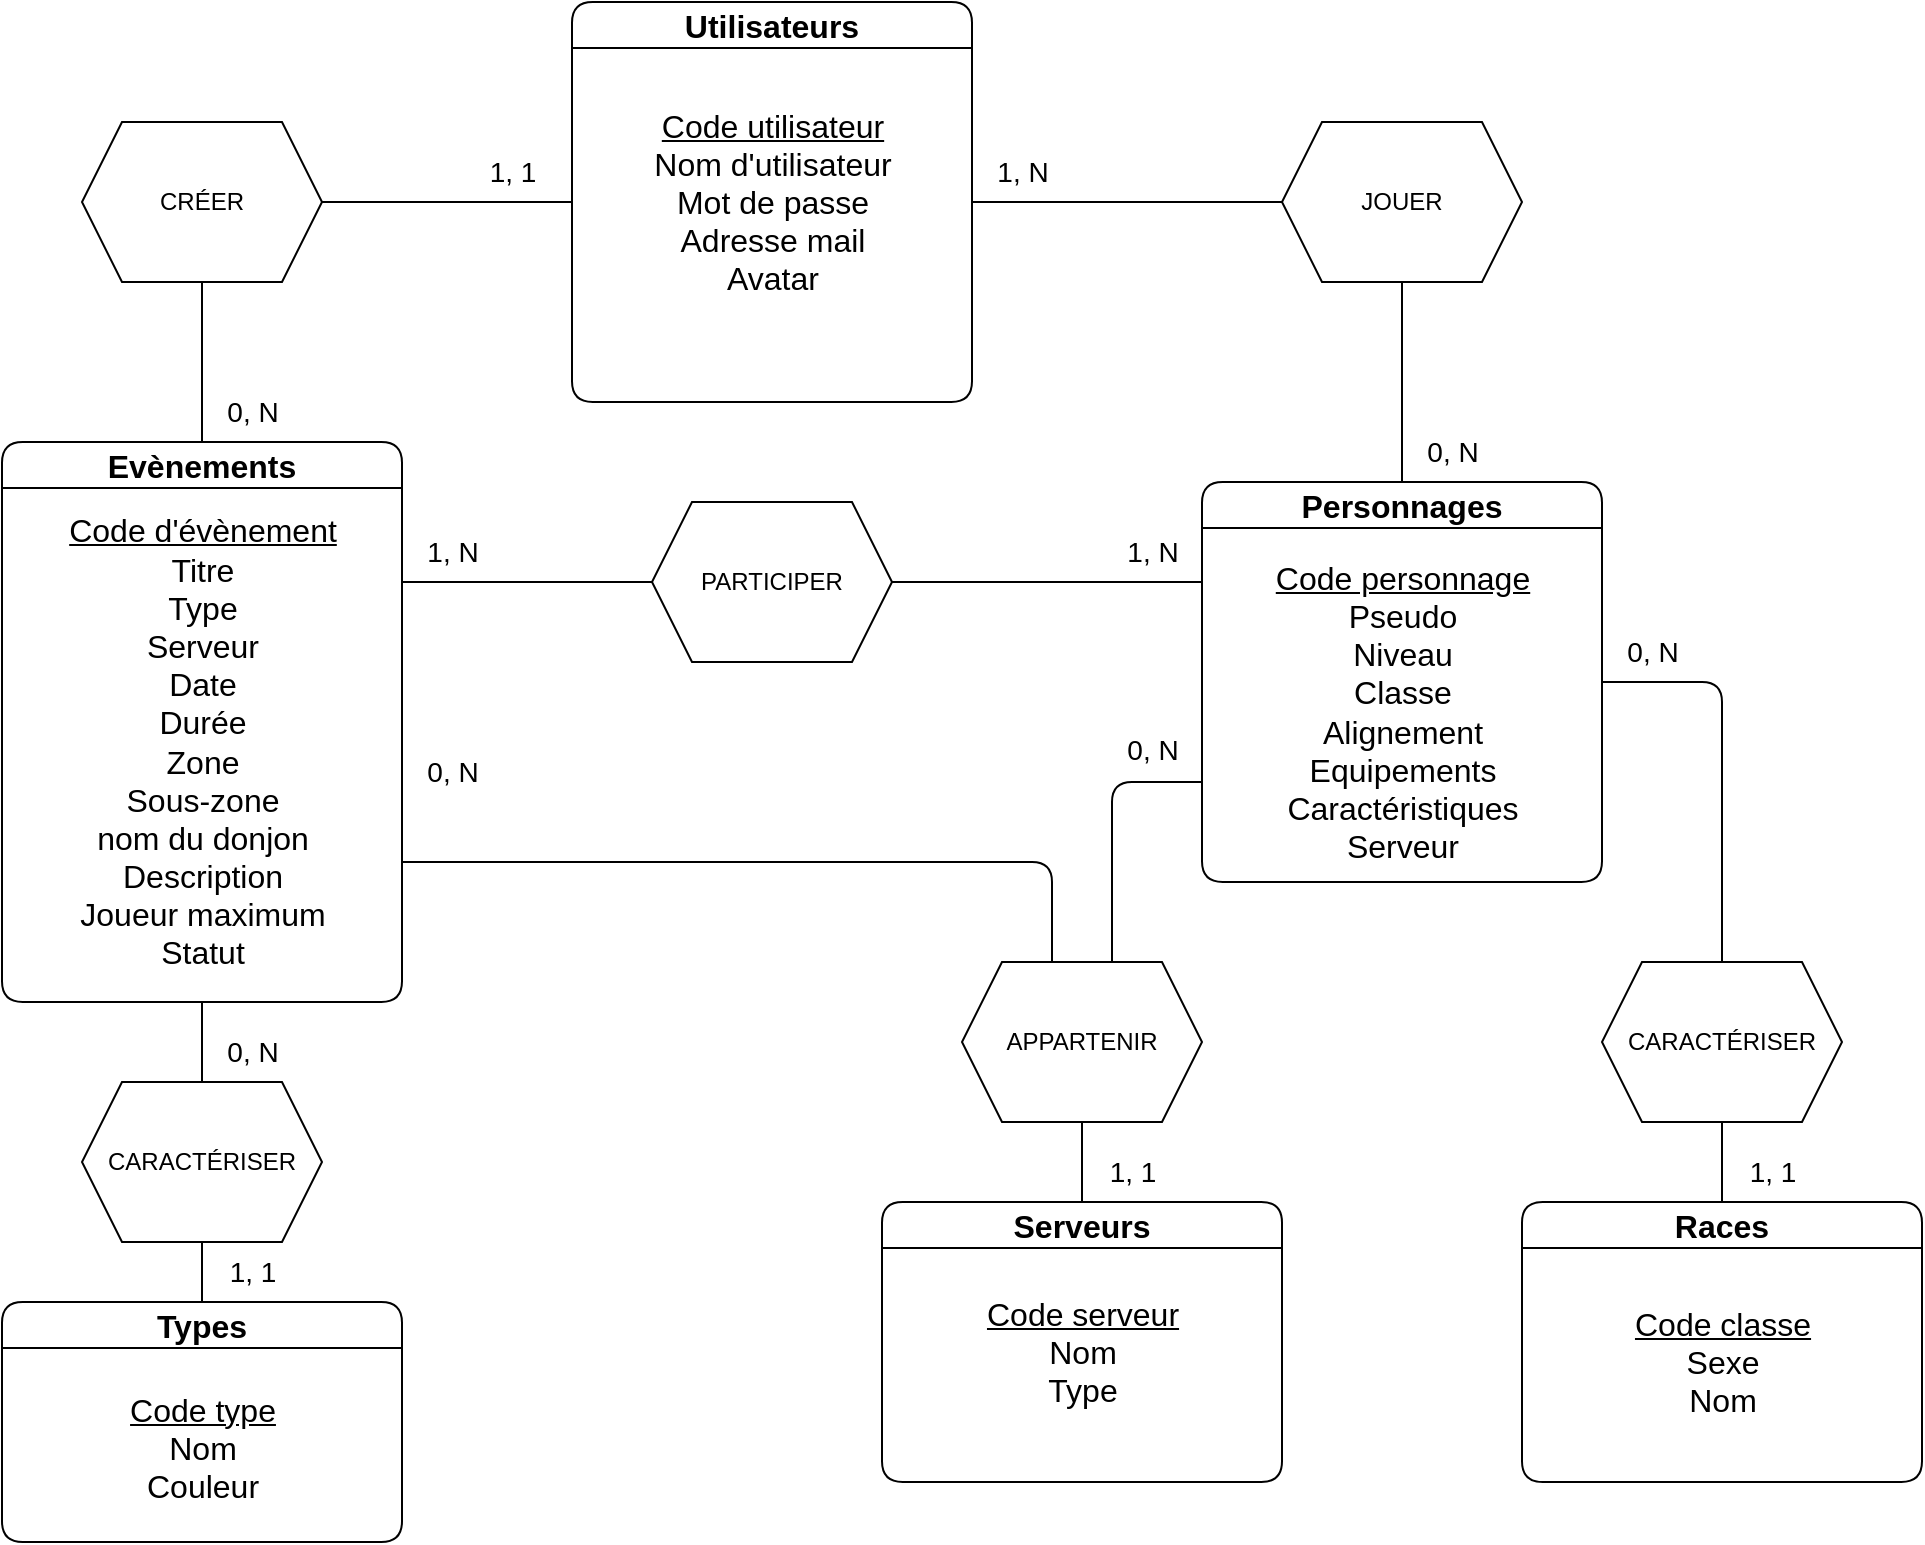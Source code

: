 <mxfile>
    <diagram id="jtF6xPpKGA2alfhUz21c" name="Page-1">
        <mxGraphModel dx="979" dy="802" grid="1" gridSize="10" guides="1" tooltips="1" connect="1" arrows="1" fold="1" page="1" pageScale="1" pageWidth="1169" pageHeight="827" math="0" shadow="0">
            <root>
                <mxCell id="0"/>
                <mxCell id="1" parent="0"/>
                <mxCell id="2" value="&lt;span style=&quot;font-size: 16px;&quot;&gt;Personnages&lt;/span&gt;" style="swimlane;whiteSpace=wrap;html=1;fillColor=#FFFFFF;rounded=1;shadow=0;glass=0;swimlaneLine=1;separatorColor=none;" parent="1" vertex="1">
                    <mxGeometry x="800" y="280" width="200" height="200" as="geometry"/>
                </mxCell>
                <mxCell id="4" value="&lt;span style=&quot;font-size: 16px;&quot;&gt;&lt;u&gt;Code personnage&lt;/u&gt;&lt;/span&gt;&lt;div&gt;&lt;span style=&quot;font-size: 16px;&quot;&gt;Pseudo&lt;/span&gt;&lt;/div&gt;&lt;div&gt;&lt;span style=&quot;font-size: 16px;&quot;&gt;Niveau&lt;/span&gt;&lt;/div&gt;&lt;div&gt;&lt;span style=&quot;font-size: 16px;&quot;&gt;Classe&lt;/span&gt;&lt;/div&gt;&lt;div&gt;&lt;span style=&quot;font-size: 16px;&quot;&gt;Alignement&lt;/span&gt;&lt;/div&gt;&lt;div&gt;&lt;span style=&quot;font-size: 16px;&quot;&gt;Equipements&lt;/span&gt;&lt;/div&gt;&lt;div&gt;&lt;span style=&quot;font-size: 16px;&quot;&gt;Caractéristiques&lt;/span&gt;&lt;/div&gt;&lt;div&gt;&lt;span style=&quot;font-size: 16px;&quot;&gt;Serveur&lt;/span&gt;&lt;/div&gt;" style="text;html=1;align=center;verticalAlign=middle;resizable=0;points=[];autosize=1;strokeColor=none;fillColor=none;" parent="2" vertex="1">
                    <mxGeometry x="25" y="30" width="150" height="170" as="geometry"/>
                </mxCell>
                <mxCell id="5" value="&lt;font style=&quot;font-size: 16px;&quot;&gt;Utilisateurs&lt;/font&gt;" style="swimlane;whiteSpace=wrap;html=1;rounded=1;" parent="1" vertex="1">
                    <mxGeometry x="485" y="40" width="200" height="200" as="geometry"/>
                </mxCell>
                <mxCell id="6" value="&lt;font style=&quot;font-size: 16px;&quot;&gt;&lt;u&gt;Code utilisateur&lt;/u&gt;&lt;/font&gt;&lt;div&gt;&lt;font size=&quot;3&quot; style=&quot;&quot;&gt;Nom d&#39;utilisateur&lt;/font&gt;&lt;/div&gt;&lt;div&gt;&lt;font size=&quot;3&quot; style=&quot;&quot;&gt;Mot de passe&lt;/font&gt;&lt;/div&gt;&lt;div&gt;&lt;font size=&quot;3&quot; style=&quot;&quot;&gt;Adresse mail&lt;/font&gt;&lt;/div&gt;&lt;div&gt;&lt;font size=&quot;3&quot; style=&quot;&quot;&gt;Avatar&lt;/font&gt;&lt;/div&gt;" style="text;html=1;align=center;verticalAlign=middle;resizable=0;points=[];autosize=1;strokeColor=none;fillColor=none;" parent="5" vertex="1">
                    <mxGeometry x="30" y="45" width="140" height="110" as="geometry"/>
                </mxCell>
                <mxCell id="7" value="&lt;font style=&quot;font-size: 16px;&quot;&gt;Evènements&lt;/font&gt;" style="swimlane;whiteSpace=wrap;html=1;rounded=1;" parent="1" vertex="1">
                    <mxGeometry x="200" y="260" width="200" height="280" as="geometry"/>
                </mxCell>
                <mxCell id="8" value="&lt;span style=&quot;font-size: 16px;&quot;&gt;&lt;u&gt;Code d&#39;évènement&lt;/u&gt;&lt;/span&gt;&lt;div&gt;&lt;span style=&quot;font-size: 16px;&quot;&gt;Titre&lt;/span&gt;&lt;/div&gt;&lt;div&gt;&lt;span style=&quot;font-size: 16px;&quot;&gt;Type&lt;/span&gt;&lt;/div&gt;&lt;div&gt;&lt;span style=&quot;font-size: 16px;&quot;&gt;Serveur&lt;/span&gt;&lt;/div&gt;&lt;div&gt;&lt;span style=&quot;font-size: 16px;&quot;&gt;Date&lt;/span&gt;&lt;/div&gt;&lt;div&gt;&lt;span style=&quot;font-size: 16px;&quot;&gt;Durée&lt;/span&gt;&lt;/div&gt;&lt;div&gt;&lt;div&gt;&lt;span style=&quot;font-size: 16px;&quot;&gt;Zone&lt;/span&gt;&lt;/div&gt;&lt;div&gt;&lt;span style=&quot;font-size: 16px;&quot;&gt;Sous-zone&lt;/span&gt;&lt;/div&gt;&lt;div&gt;&lt;span style=&quot;font-size: 16px;&quot;&gt;nom du donjon&lt;/span&gt;&lt;/div&gt;&lt;/div&gt;&lt;div&gt;&lt;span style=&quot;font-size: 16px;&quot;&gt;Description&lt;/span&gt;&lt;/div&gt;&lt;div&gt;&lt;span style=&quot;font-size: 16px;&quot;&gt;Joueur maximum&lt;/span&gt;&lt;/div&gt;&lt;div&gt;&lt;span style=&quot;font-size: 16px;&quot;&gt;Statut&lt;/span&gt;&lt;/div&gt;" style="text;html=1;align=center;verticalAlign=middle;resizable=0;points=[];autosize=1;strokeColor=none;fillColor=none;" parent="7" vertex="1">
                    <mxGeometry x="20" y="30" width="160" height="240" as="geometry"/>
                </mxCell>
                <mxCell id="9" value="&lt;font style=&quot;font-size: 16px;&quot;&gt;Types&lt;/font&gt;" style="swimlane;whiteSpace=wrap;html=1;rounded=1;" parent="1" vertex="1">
                    <mxGeometry x="200" y="690" width="200" height="120" as="geometry"/>
                </mxCell>
                <mxCell id="10" value="&lt;span style=&quot;font-size: 16px;&quot;&gt;&lt;u&gt;Code type&lt;/u&gt;&lt;/span&gt;&lt;div&gt;&lt;span style=&quot;font-size: 16px; background-color: transparent;&quot;&gt;Nom&lt;/span&gt;&lt;/div&gt;&lt;div&gt;&lt;span style=&quot;background-color: transparent; font-size: 16px;&quot;&gt;Couleur&lt;/span&gt;&lt;/div&gt;" style="text;html=1;align=center;verticalAlign=middle;resizable=0;points=[];autosize=1;strokeColor=none;fillColor=none;" parent="9" vertex="1">
                    <mxGeometry x="50" y="38" width="100" height="70" as="geometry"/>
                </mxCell>
                <mxCell id="11" value="&lt;font style=&quot;font-size: 16px;&quot;&gt;Races&lt;/font&gt;" style="swimlane;whiteSpace=wrap;html=1;rounded=1;" parent="1" vertex="1">
                    <mxGeometry x="960" y="640" width="200" height="140" as="geometry"/>
                </mxCell>
                <mxCell id="12" value="&lt;span style=&quot;font-size: 16px;&quot;&gt;&lt;u&gt;Code classe&lt;/u&gt;&lt;/span&gt;&lt;div&gt;&lt;span style=&quot;font-size: 16px;&quot;&gt;Sexe&lt;br&gt;&lt;/span&gt;&lt;div&gt;&lt;span style=&quot;font-size: 16px;&quot;&gt;Nom&lt;/span&gt;&lt;/div&gt;&lt;/div&gt;" style="text;html=1;align=center;verticalAlign=middle;resizable=0;points=[];autosize=1;strokeColor=none;fillColor=none;" parent="11" vertex="1">
                    <mxGeometry x="45" y="45" width="110" height="70" as="geometry"/>
                </mxCell>
                <mxCell id="13" value="&lt;font style=&quot;font-size: 16px;&quot;&gt;Serveurs&lt;/font&gt;" style="swimlane;whiteSpace=wrap;html=1;startSize=23;rounded=1;fillStyle=auto;fillColor=default;" parent="1" vertex="1">
                    <mxGeometry x="640" y="640" width="200" height="140" as="geometry"/>
                </mxCell>
                <mxCell id="14" value="&lt;span style=&quot;font-size: 16px;&quot;&gt;&lt;u&gt;Code serveur&lt;/u&gt;&lt;/span&gt;&lt;div&gt;&lt;span style=&quot;font-size: 16px;&quot;&gt;Nom&lt;/span&gt;&lt;/div&gt;&lt;div&gt;&lt;span style=&quot;font-size: 16px;&quot;&gt;Type&lt;/span&gt;&lt;/div&gt;" style="text;html=1;align=center;verticalAlign=middle;resizable=0;points=[];autosize=1;strokeColor=none;fillColor=none;" parent="13" vertex="1">
                    <mxGeometry x="40" y="40" width="120" height="70" as="geometry"/>
                </mxCell>
                <mxCell id="16" value="APPARTENIR" style="shape=hexagon;perimeter=hexagonPerimeter2;whiteSpace=wrap;html=1;fixedSize=1;fillColor=none;" parent="1" vertex="1">
                    <mxGeometry x="680" y="520" width="120" height="80" as="geometry"/>
                </mxCell>
                <mxCell id="21" value="" style="endArrow=none;html=1;exitX=0.625;exitY=0;exitDx=0;exitDy=0;entryX=0;entryY=0.75;entryDx=0;entryDy=0;" parent="1" source="16" target="2" edge="1">
                    <mxGeometry width="50" height="50" relative="1" as="geometry">
                        <mxPoint x="760" y="518" as="sourcePoint"/>
                        <mxPoint x="760" y="380" as="targetPoint"/>
                        <Array as="points">
                            <mxPoint x="755" y="430"/>
                        </Array>
                    </mxGeometry>
                </mxCell>
                <mxCell id="22" value="" style="endArrow=none;html=1;exitX=1;exitY=0.75;exitDx=0;exitDy=0;entryX=0.375;entryY=0;entryDx=0;entryDy=0;" parent="1" source="7" target="16" edge="1">
                    <mxGeometry width="50" height="50" relative="1" as="geometry">
                        <mxPoint x="550" y="430" as="sourcePoint"/>
                        <mxPoint x="600" y="380" as="targetPoint"/>
                        <Array as="points">
                            <mxPoint x="725" y="470"/>
                        </Array>
                    </mxGeometry>
                </mxCell>
                <mxCell id="23" value="" style="endArrow=none;html=1;exitX=0.5;exitY=1;exitDx=0;exitDy=0;entryX=0.5;entryY=0;entryDx=0;entryDy=0;" parent="1" source="16" target="13" edge="1">
                    <mxGeometry width="50" height="50" relative="1" as="geometry">
                        <mxPoint x="550" y="430" as="sourcePoint"/>
                        <mxPoint x="600" y="380" as="targetPoint"/>
                    </mxGeometry>
                </mxCell>
                <mxCell id="25" value="CARACTÉRISER" style="shape=hexagon;perimeter=hexagonPerimeter2;whiteSpace=wrap;html=1;fixedSize=1;fillColor=none;" parent="1" vertex="1">
                    <mxGeometry x="1000" y="520" width="120" height="80" as="geometry"/>
                </mxCell>
                <mxCell id="26" value="" style="endArrow=none;html=1;entryX=1;entryY=0.5;entryDx=0;entryDy=0;exitX=0.5;exitY=0;exitDx=0;exitDy=0;" parent="1" source="25" target="2" edge="1">
                    <mxGeometry width="50" height="50" relative="1" as="geometry">
                        <mxPoint x="550" y="430" as="sourcePoint"/>
                        <mxPoint x="600" y="380" as="targetPoint"/>
                        <Array as="points">
                            <mxPoint x="1060" y="380"/>
                        </Array>
                    </mxGeometry>
                </mxCell>
                <mxCell id="27" value="" style="endArrow=none;html=1;exitX=0.5;exitY=0;exitDx=0;exitDy=0;entryX=0.5;entryY=1;entryDx=0;entryDy=0;" parent="1" source="11" target="25" edge="1">
                    <mxGeometry width="50" height="50" relative="1" as="geometry">
                        <mxPoint x="550" y="430" as="sourcePoint"/>
                        <mxPoint x="600" y="380" as="targetPoint"/>
                    </mxGeometry>
                </mxCell>
                <mxCell id="28" value="CARACTÉRISER" style="shape=hexagon;perimeter=hexagonPerimeter2;whiteSpace=wrap;html=1;fixedSize=1;fillColor=none;" parent="1" vertex="1">
                    <mxGeometry x="240" y="580" width="120" height="80" as="geometry"/>
                </mxCell>
                <mxCell id="29" value="" style="endArrow=none;html=1;exitX=0.5;exitY=0;exitDx=0;exitDy=0;" parent="1" source="28" edge="1">
                    <mxGeometry width="50" height="50" relative="1" as="geometry">
                        <mxPoint x="550" y="430" as="sourcePoint"/>
                        <mxPoint x="300" y="540" as="targetPoint"/>
                    </mxGeometry>
                </mxCell>
                <mxCell id="30" value="" style="endArrow=none;html=1;entryX=0.5;entryY=1;entryDx=0;entryDy=0;" parent="1" target="28" edge="1" source="9">
                    <mxGeometry width="50" height="50" relative="1" as="geometry">
                        <mxPoint x="299.5" y="640" as="sourcePoint"/>
                        <mxPoint x="299.5" y="600" as="targetPoint"/>
                    </mxGeometry>
                </mxCell>
                <mxCell id="32" value="CRÉER" style="shape=hexagon;perimeter=hexagonPerimeter2;whiteSpace=wrap;html=1;fixedSize=1;fillColor=none;" parent="1" vertex="1">
                    <mxGeometry x="240" y="100" width="120" height="80" as="geometry"/>
                </mxCell>
                <mxCell id="33" value="" style="endArrow=none;html=1;entryX=0;entryY=0.5;entryDx=0;entryDy=0;exitX=1;exitY=0.5;exitDx=0;exitDy=0;" parent="1" source="32" target="5" edge="1">
                    <mxGeometry width="50" height="50" relative="1" as="geometry">
                        <mxPoint x="550" y="430" as="sourcePoint"/>
                        <mxPoint x="600" y="380" as="targetPoint"/>
                    </mxGeometry>
                </mxCell>
                <mxCell id="34" value="" style="endArrow=none;html=1;entryX=0.5;entryY=1;entryDx=0;entryDy=0;exitX=0.5;exitY=0;exitDx=0;exitDy=0;" parent="1" source="7" target="32" edge="1">
                    <mxGeometry width="50" height="50" relative="1" as="geometry">
                        <mxPoint x="550" y="430" as="sourcePoint"/>
                        <mxPoint x="600" y="380" as="targetPoint"/>
                    </mxGeometry>
                </mxCell>
                <mxCell id="35" value="JOUER" style="shape=hexagon;perimeter=hexagonPerimeter2;whiteSpace=wrap;html=1;fixedSize=1;fillColor=none;" parent="1" vertex="1">
                    <mxGeometry x="840" y="100" width="120" height="80" as="geometry"/>
                </mxCell>
                <mxCell id="36" value="" style="endArrow=none;html=1;entryX=0.5;entryY=1;entryDx=0;entryDy=0;exitX=0.5;exitY=0;exitDx=0;exitDy=0;" parent="1" source="2" target="35" edge="1">
                    <mxGeometry width="50" height="50" relative="1" as="geometry">
                        <mxPoint x="550" y="430" as="sourcePoint"/>
                        <mxPoint x="600" y="380" as="targetPoint"/>
                    </mxGeometry>
                </mxCell>
                <mxCell id="37" value="" style="endArrow=none;html=1;entryX=0;entryY=0.5;entryDx=0;entryDy=0;exitX=1;exitY=0.5;exitDx=0;exitDy=0;" parent="1" source="5" target="35" edge="1">
                    <mxGeometry width="50" height="50" relative="1" as="geometry">
                        <mxPoint x="550" y="430" as="sourcePoint"/>
                        <mxPoint x="600" y="380" as="targetPoint"/>
                    </mxGeometry>
                </mxCell>
                <mxCell id="38" value="PARTICIPER" style="shape=hexagon;perimeter=hexagonPerimeter2;whiteSpace=wrap;html=1;fixedSize=1;fillColor=none;" parent="1" vertex="1">
                    <mxGeometry x="525" y="290" width="120" height="80" as="geometry"/>
                </mxCell>
                <mxCell id="40" value="" style="endArrow=none;html=1;entryX=0;entryY=0.25;entryDx=0;entryDy=0;exitX=1;exitY=0.5;exitDx=0;exitDy=0;" parent="1" source="38" target="2" edge="1">
                    <mxGeometry width="50" height="50" relative="1" as="geometry">
                        <mxPoint x="550" y="430" as="sourcePoint"/>
                        <mxPoint x="600" y="380" as="targetPoint"/>
                    </mxGeometry>
                </mxCell>
                <mxCell id="41" value="" style="endArrow=none;html=1;exitX=0;exitY=0.5;exitDx=0;exitDy=0;" parent="1" source="38" edge="1">
                    <mxGeometry width="50" height="50" relative="1" as="geometry">
                        <mxPoint x="550" y="430" as="sourcePoint"/>
                        <mxPoint x="400" y="330" as="targetPoint"/>
                    </mxGeometry>
                </mxCell>
                <mxCell id="42" value="&lt;font style=&quot;font-size: 14px;&quot;&gt;0, N&lt;/font&gt;" style="text;html=1;align=center;verticalAlign=middle;resizable=0;points=[];autosize=1;strokeColor=none;fillColor=none;" parent="1" vertex="1">
                    <mxGeometry x="750" y="399" width="50" height="30" as="geometry"/>
                </mxCell>
                <mxCell id="43" value="&lt;font style=&quot;font-size: 14px;&quot;&gt;0, N&lt;/font&gt;" style="text;html=1;align=center;verticalAlign=middle;resizable=0;points=[];autosize=1;strokeColor=none;fillColor=none;" parent="1" vertex="1">
                    <mxGeometry x="1000" y="350" width="50" height="30" as="geometry"/>
                </mxCell>
                <mxCell id="44" value="&lt;font style=&quot;font-size: 14px;&quot;&gt;0, N&lt;/font&gt;" style="text;html=1;align=center;verticalAlign=middle;resizable=0;points=[];autosize=1;strokeColor=none;fillColor=none;" parent="1" vertex="1">
                    <mxGeometry x="900" y="250" width="50" height="30" as="geometry"/>
                </mxCell>
                <mxCell id="45" value="&lt;font style=&quot;font-size: 14px;&quot;&gt;0, N&lt;/font&gt;" style="text;html=1;align=center;verticalAlign=middle;resizable=0;points=[];autosize=1;strokeColor=none;fillColor=none;" parent="1" vertex="1">
                    <mxGeometry x="300" y="230" width="50" height="30" as="geometry"/>
                </mxCell>
                <mxCell id="46" value="&lt;font style=&quot;font-size: 14px;&quot;&gt;1, N&lt;/font&gt;" style="text;html=1;align=center;verticalAlign=middle;resizable=0;points=[];autosize=1;strokeColor=none;fillColor=none;" parent="1" vertex="1">
                    <mxGeometry x="750" y="300" width="50" height="30" as="geometry"/>
                </mxCell>
                <mxCell id="47" value="&lt;font style=&quot;font-size: 14px;&quot;&gt;1, N&lt;/font&gt;" style="text;html=1;align=center;verticalAlign=middle;resizable=0;points=[];autosize=1;strokeColor=none;fillColor=none;" parent="1" vertex="1">
                    <mxGeometry x="685" y="110" width="50" height="30" as="geometry"/>
                </mxCell>
                <mxCell id="48" value="&lt;font style=&quot;font-size: 14px;&quot;&gt;1, 1&lt;/font&gt;" style="text;html=1;align=center;verticalAlign=middle;resizable=0;points=[];autosize=1;strokeColor=none;fillColor=none;" parent="1" vertex="1">
                    <mxGeometry x="430" y="110" width="50" height="30" as="geometry"/>
                </mxCell>
                <mxCell id="49" value="&lt;font style=&quot;font-size: 14px;&quot;&gt;1, N&lt;/font&gt;" style="text;html=1;align=center;verticalAlign=middle;resizable=0;points=[];autosize=1;strokeColor=none;fillColor=none;" parent="1" vertex="1">
                    <mxGeometry x="400" y="300" width="50" height="30" as="geometry"/>
                </mxCell>
                <mxCell id="50" value="&lt;font style=&quot;font-size: 14px;&quot;&gt;0, N&lt;/font&gt;" style="text;html=1;align=center;verticalAlign=middle;resizable=0;points=[];autosize=1;strokeColor=none;fillColor=none;" parent="1" vertex="1">
                    <mxGeometry x="400" y="410" width="50" height="30" as="geometry"/>
                </mxCell>
                <mxCell id="51" value="&lt;font style=&quot;font-size: 14px;&quot;&gt;1, 1&lt;/font&gt;" style="text;html=1;align=center;verticalAlign=middle;resizable=0;points=[];autosize=1;strokeColor=none;fillColor=none;" parent="1" vertex="1">
                    <mxGeometry x="740" y="610" width="50" height="30" as="geometry"/>
                </mxCell>
                <mxCell id="52" value="&lt;font style=&quot;font-size: 14px;&quot;&gt;1, 1&lt;/font&gt;" style="text;html=1;align=center;verticalAlign=middle;resizable=0;points=[];autosize=1;strokeColor=none;fillColor=none;" parent="1" vertex="1">
                    <mxGeometry x="1060" y="610" width="50" height="30" as="geometry"/>
                </mxCell>
                <mxCell id="53" value="&lt;font style=&quot;font-size: 14px;&quot;&gt;1, 1&lt;/font&gt;" style="text;html=1;align=center;verticalAlign=middle;resizable=0;points=[];autosize=1;strokeColor=none;fillColor=none;" parent="1" vertex="1">
                    <mxGeometry x="300" y="660" width="50" height="30" as="geometry"/>
                </mxCell>
                <mxCell id="54" value="&lt;font style=&quot;font-size: 14px;&quot;&gt;0, N&lt;/font&gt;" style="text;html=1;align=center;verticalAlign=middle;resizable=0;points=[];autosize=1;strokeColor=none;fillColor=none;" parent="1" vertex="1">
                    <mxGeometry x="300" y="550" width="50" height="30" as="geometry"/>
                </mxCell>
            </root>
        </mxGraphModel>
    </diagram>
</mxfile>